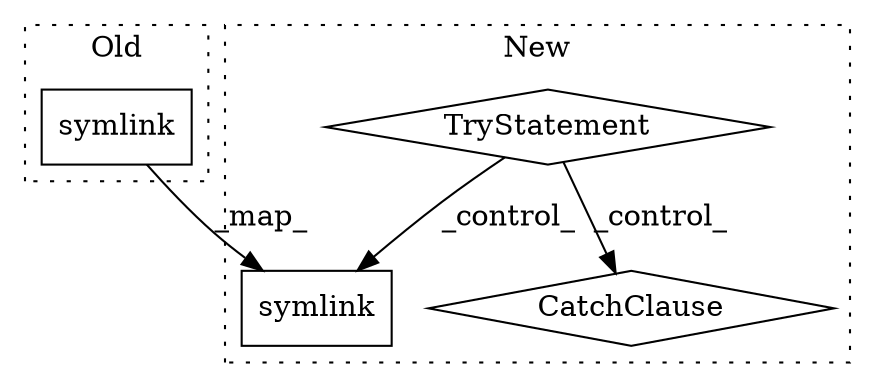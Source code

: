 digraph G {
subgraph cluster0 {
1 [label="symlink" a="32" s="1914,1944" l="8,1" shape="box"];
label = "Old";
style="dotted";
}
subgraph cluster1 {
2 [label="symlink" a="32" s="1979,2009" l="8,1" shape="box"];
3 [label="TryStatement" a="54" s="1876" l="4" shape="diamond"];
4 [label="CatchClause" a="12" s="2019,2039" l="11,2" shape="diamond"];
label = "New";
style="dotted";
}
1 -> 2 [label="_map_"];
3 -> 2 [label="_control_"];
3 -> 4 [label="_control_"];
}